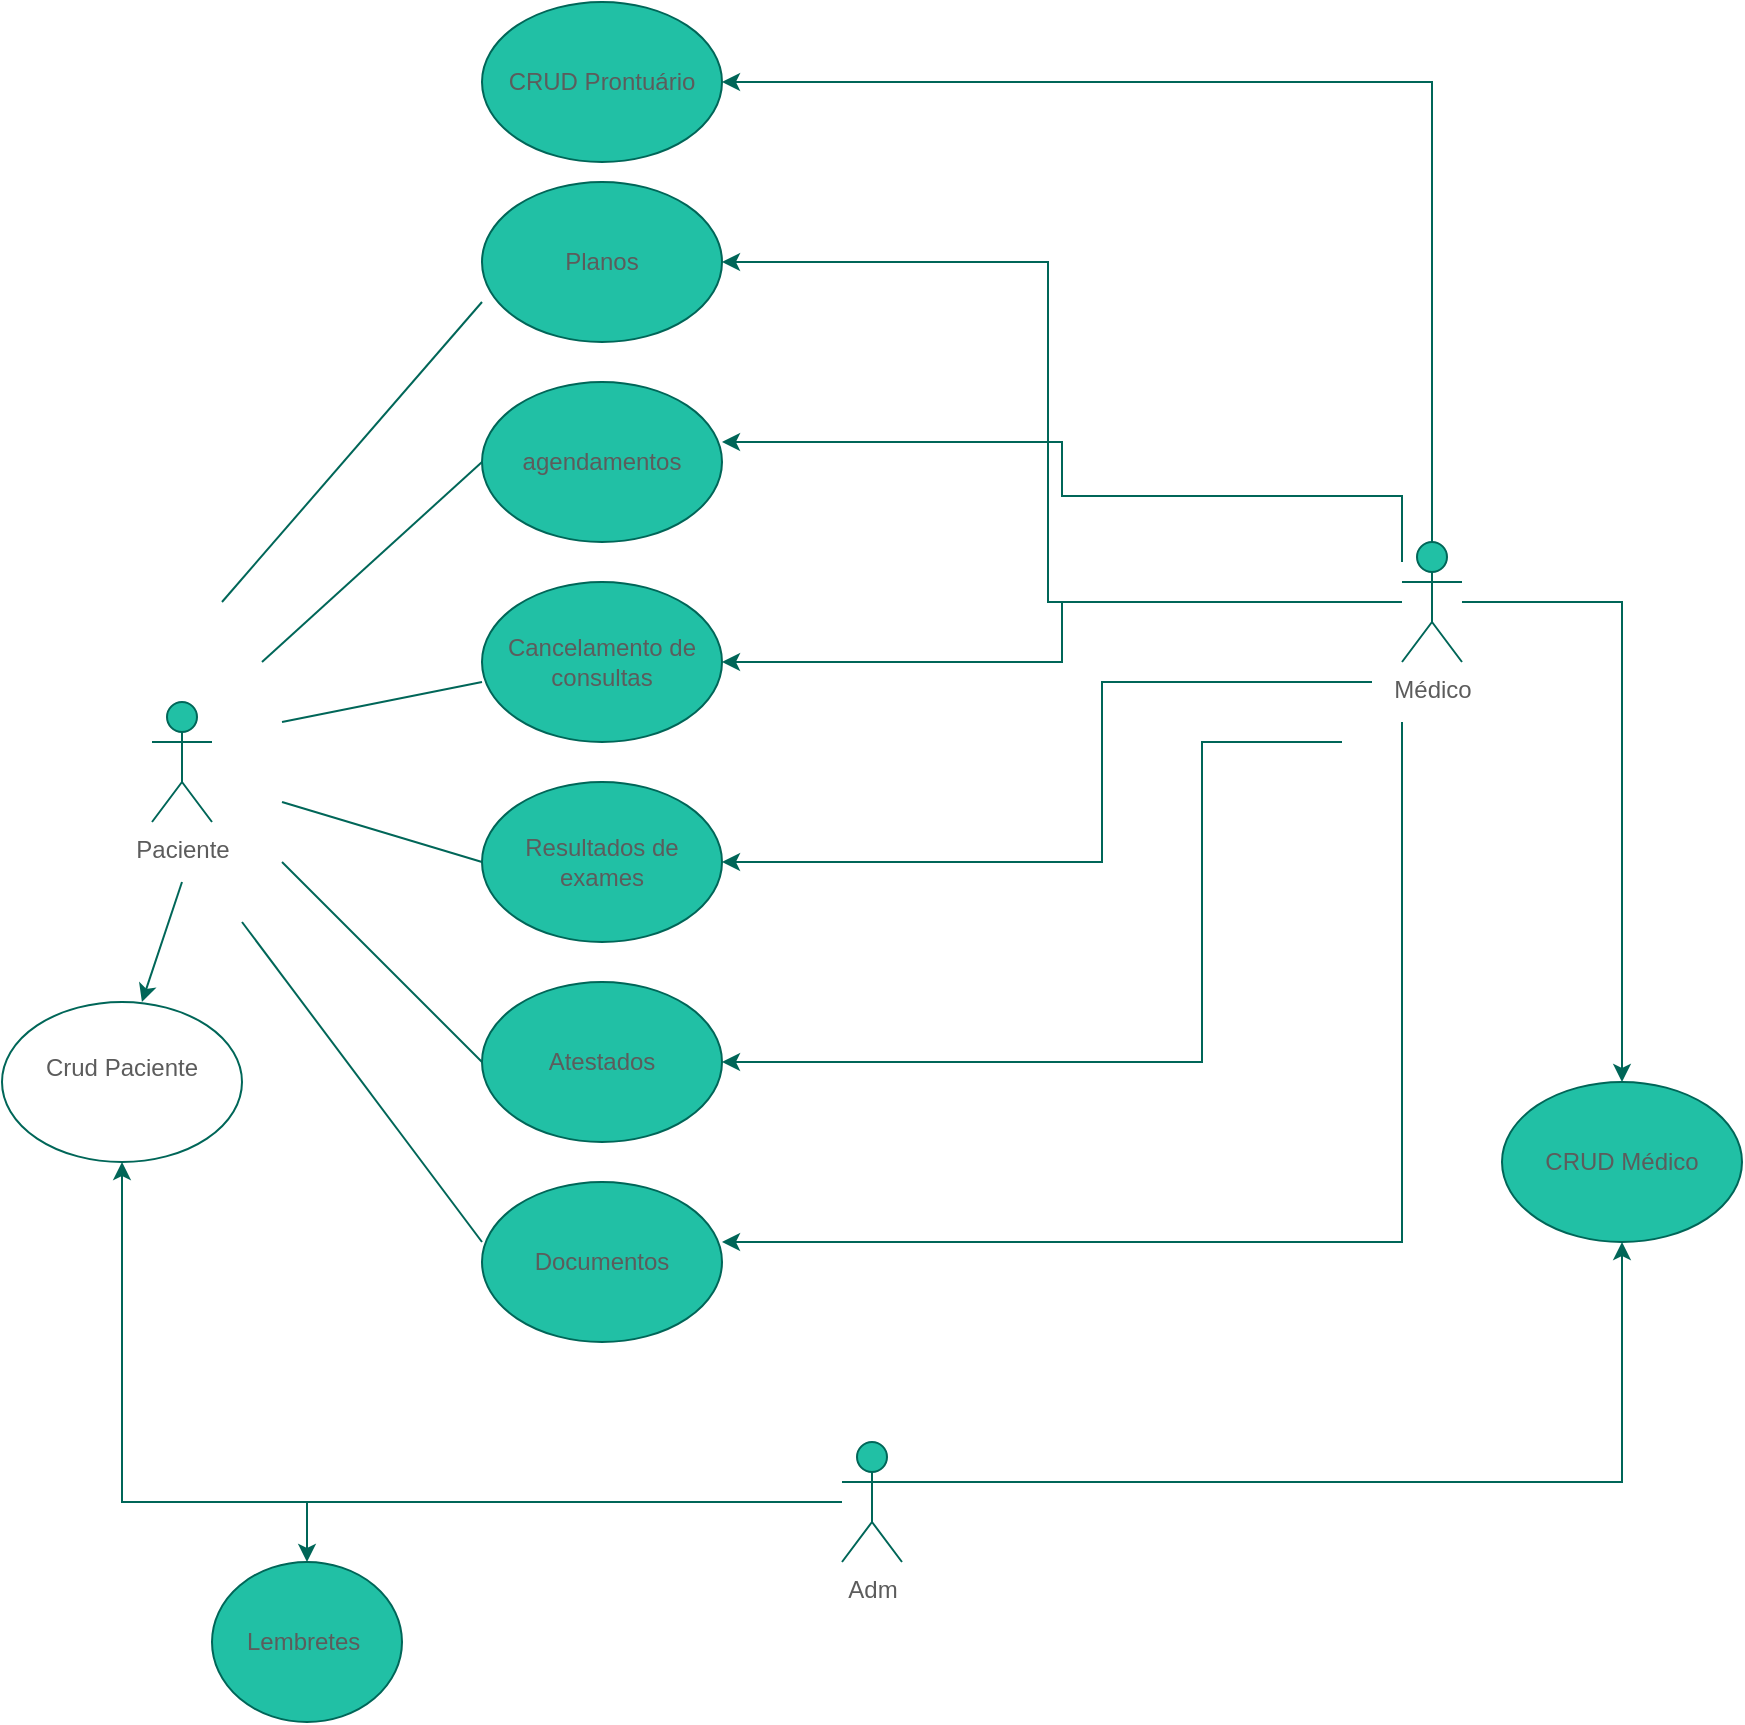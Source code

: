 <mxfile version="26.2.10" pages="2">
  <diagram name="Clinica - Caso de uso" id="nZOlT6ajh2FiyPxb7uBe">
    <mxGraphModel dx="2040" dy="1513" grid="1" gridSize="10" guides="1" tooltips="1" connect="1" arrows="1" fold="1" page="0" pageScale="1" pageWidth="1169" pageHeight="827" math="0" shadow="0">
      <root>
        <mxCell id="0" />
        <mxCell id="1" parent="0" />
        <mxCell id="C8K-NUkwPuK65F14ZeRt-1" value="Crud Paciente&lt;div&gt;&lt;br&gt;&lt;/div&gt;" style="ellipse;whiteSpace=wrap;html=1;fillColor=none;labelBackgroundColor=none;strokeColor=#006658;fontColor=#5C5C5C;" vertex="1" parent="1">
          <mxGeometry x="40" y="330" width="120" height="80" as="geometry" />
        </mxCell>
        <mxCell id="C8K-NUkwPuK65F14ZeRt-2" value="" style="endArrow=classic;html=1;rounded=0;entryX=0.583;entryY=0;entryDx=0;entryDy=0;entryPerimeter=0;labelBackgroundColor=none;fontColor=default;strokeColor=#006658;" edge="1" parent="1" target="C8K-NUkwPuK65F14ZeRt-1">
          <mxGeometry width="50" height="50" relative="1" as="geometry">
            <mxPoint x="130" y="270" as="sourcePoint" />
            <mxPoint x="60" y="199.5" as="targetPoint" />
          </mxGeometry>
        </mxCell>
        <mxCell id="C8K-NUkwPuK65F14ZeRt-3" value="Planos" style="ellipse;whiteSpace=wrap;html=1;labelBackgroundColor=none;fillColor=#21C0A5;strokeColor=#006658;fontColor=#5C5C5C;" vertex="1" parent="1">
          <mxGeometry x="280" y="-80" width="120" height="80" as="geometry" />
        </mxCell>
        <mxCell id="C8K-NUkwPuK65F14ZeRt-4" value="agendamentos" style="ellipse;whiteSpace=wrap;html=1;labelBackgroundColor=none;fillColor=#21C0A5;strokeColor=#006658;fontColor=#5C5C5C;" vertex="1" parent="1">
          <mxGeometry x="280" y="20" width="120" height="80" as="geometry" />
        </mxCell>
        <mxCell id="C8K-NUkwPuK65F14ZeRt-5" value="Cancelamento de consultas" style="ellipse;whiteSpace=wrap;html=1;labelBackgroundColor=none;fillColor=#21C0A5;strokeColor=#006658;fontColor=#5C5C5C;" vertex="1" parent="1">
          <mxGeometry x="280" y="120" width="120" height="80" as="geometry" />
        </mxCell>
        <mxCell id="C8K-NUkwPuK65F14ZeRt-6" value="Resultados de exames" style="ellipse;whiteSpace=wrap;html=1;labelBackgroundColor=none;fillColor=#21C0A5;strokeColor=#006658;fontColor=#5C5C5C;" vertex="1" parent="1">
          <mxGeometry x="280" y="220" width="120" height="80" as="geometry" />
        </mxCell>
        <mxCell id="C8K-NUkwPuK65F14ZeRt-7" value="Atestados" style="ellipse;whiteSpace=wrap;html=1;labelBackgroundColor=none;fillColor=#21C0A5;strokeColor=#006658;fontColor=#5C5C5C;" vertex="1" parent="1">
          <mxGeometry x="280" y="320" width="120" height="80" as="geometry" />
        </mxCell>
        <mxCell id="C8K-NUkwPuK65F14ZeRt-8" value="Documentos" style="ellipse;whiteSpace=wrap;html=1;labelBackgroundColor=none;fillColor=#21C0A5;strokeColor=#006658;fontColor=#5C5C5C;" vertex="1" parent="1">
          <mxGeometry x="280" y="420" width="120" height="80" as="geometry" />
        </mxCell>
        <mxCell id="C8K-NUkwPuK65F14ZeRt-9" value="" style="endArrow=none;html=1;rounded=0;labelBackgroundColor=none;fontColor=default;strokeColor=#006658;" edge="1" parent="1">
          <mxGeometry width="50" height="50" relative="1" as="geometry">
            <mxPoint x="150" y="130" as="sourcePoint" />
            <mxPoint x="280" y="-20" as="targetPoint" />
          </mxGeometry>
        </mxCell>
        <mxCell id="C8K-NUkwPuK65F14ZeRt-10" value="" style="endArrow=none;html=1;rounded=0;exitX=0;exitY=0.5;exitDx=0;exitDy=0;labelBackgroundColor=none;fontColor=default;strokeColor=#006658;" edge="1" parent="1" source="C8K-NUkwPuK65F14ZeRt-4">
          <mxGeometry width="50" height="50" relative="1" as="geometry">
            <mxPoint x="380" y="200" as="sourcePoint" />
            <mxPoint x="170" y="160" as="targetPoint" />
          </mxGeometry>
        </mxCell>
        <mxCell id="C8K-NUkwPuK65F14ZeRt-11" value="" style="endArrow=none;html=1;rounded=0;entryX=0;entryY=0.625;entryDx=0;entryDy=0;entryPerimeter=0;labelBackgroundColor=none;fontColor=default;strokeColor=#006658;" edge="1" parent="1" target="C8K-NUkwPuK65F14ZeRt-5">
          <mxGeometry width="50" height="50" relative="1" as="geometry">
            <mxPoint x="180" y="190" as="sourcePoint" />
            <mxPoint x="450" y="260" as="targetPoint" />
          </mxGeometry>
        </mxCell>
        <mxCell id="C8K-NUkwPuK65F14ZeRt-12" value="" style="endArrow=none;html=1;rounded=0;entryX=0;entryY=0.5;entryDx=0;entryDy=0;labelBackgroundColor=none;fontColor=default;strokeColor=#006658;" edge="1" parent="1" target="C8K-NUkwPuK65F14ZeRt-6">
          <mxGeometry width="50" height="50" relative="1" as="geometry">
            <mxPoint x="180" y="230" as="sourcePoint" />
            <mxPoint x="450" y="260" as="targetPoint" />
          </mxGeometry>
        </mxCell>
        <mxCell id="C8K-NUkwPuK65F14ZeRt-13" value="Paciente" style="shape=umlActor;verticalLabelPosition=bottom;verticalAlign=top;html=1;outlineConnect=0;labelBackgroundColor=none;fillColor=#21C0A5;strokeColor=#006658;fontColor=#5C5C5C;" vertex="1" parent="1">
          <mxGeometry x="115" y="180" width="30" height="60" as="geometry" />
        </mxCell>
        <mxCell id="C8K-NUkwPuK65F14ZeRt-14" value="" style="endArrow=none;html=1;rounded=0;entryX=0;entryY=0.5;entryDx=0;entryDy=0;labelBackgroundColor=none;fontColor=default;strokeColor=#006658;" edge="1" parent="1" target="C8K-NUkwPuK65F14ZeRt-7">
          <mxGeometry width="50" height="50" relative="1" as="geometry">
            <mxPoint x="180" y="260" as="sourcePoint" />
            <mxPoint x="450" y="260" as="targetPoint" />
          </mxGeometry>
        </mxCell>
        <mxCell id="C8K-NUkwPuK65F14ZeRt-15" value="" style="endArrow=none;html=1;rounded=0;entryX=0;entryY=0.375;entryDx=0;entryDy=0;entryPerimeter=0;labelBackgroundColor=none;fontColor=default;strokeColor=#006658;" edge="1" parent="1" target="C8K-NUkwPuK65F14ZeRt-8">
          <mxGeometry width="50" height="50" relative="1" as="geometry">
            <mxPoint x="160" y="290" as="sourcePoint" />
            <mxPoint x="450" y="260" as="targetPoint" />
          </mxGeometry>
        </mxCell>
        <mxCell id="C8K-NUkwPuK65F14ZeRt-16" style="edgeStyle=orthogonalEdgeStyle;rounded=0;orthogonalLoop=1;jettySize=auto;html=1;entryX=1;entryY=0.5;entryDx=0;entryDy=0;labelBackgroundColor=none;fontColor=default;strokeColor=#006658;" edge="1" parent="1" target="C8K-NUkwPuK65F14ZeRt-3">
          <mxGeometry relative="1" as="geometry">
            <mxPoint x="740" y="130" as="sourcePoint" />
            <Array as="points">
              <mxPoint x="725" y="130" />
              <mxPoint x="563" y="130" />
              <mxPoint x="563" y="-40" />
            </Array>
          </mxGeometry>
        </mxCell>
        <mxCell id="C8K-NUkwPuK65F14ZeRt-17" style="edgeStyle=orthogonalEdgeStyle;rounded=0;orthogonalLoop=1;jettySize=auto;html=1;entryX=1;entryY=0.375;entryDx=0;entryDy=0;entryPerimeter=0;labelBackgroundColor=none;fontColor=default;strokeColor=#006658;" edge="1" parent="1" target="C8K-NUkwPuK65F14ZeRt-4">
          <mxGeometry relative="1" as="geometry">
            <mxPoint x="740" y="110" as="sourcePoint" />
            <mxPoint x="380" y="50" as="targetPoint" />
            <Array as="points">
              <mxPoint x="570" y="77" />
              <mxPoint x="570" y="50" />
            </Array>
          </mxGeometry>
        </mxCell>
        <mxCell id="C8K-NUkwPuK65F14ZeRt-18" style="edgeStyle=orthogonalEdgeStyle;rounded=0;orthogonalLoop=1;jettySize=auto;html=1;exitX=0.5;exitY=0.5;exitDx=0;exitDy=0;exitPerimeter=0;entryX=1;entryY=0.5;entryDx=0;entryDy=0;labelBackgroundColor=none;fontColor=default;strokeColor=#006658;" edge="1" parent="1" target="C8K-NUkwPuK65F14ZeRt-6">
          <mxGeometry relative="1" as="geometry">
            <mxPoint x="725" y="170" as="sourcePoint" />
            <Array as="points">
              <mxPoint x="590" y="170" />
              <mxPoint x="590" y="260" />
            </Array>
          </mxGeometry>
        </mxCell>
        <mxCell id="C8K-NUkwPuK65F14ZeRt-19" style="edgeStyle=orthogonalEdgeStyle;rounded=0;orthogonalLoop=1;jettySize=auto;html=1;exitX=0;exitY=1;exitDx=0;exitDy=0;exitPerimeter=0;entryX=1;entryY=0.5;entryDx=0;entryDy=0;labelBackgroundColor=none;fontColor=default;strokeColor=#006658;" edge="1" parent="1" target="C8K-NUkwPuK65F14ZeRt-7">
          <mxGeometry relative="1" as="geometry">
            <mxPoint x="710" y="200" as="sourcePoint" />
            <Array as="points">
              <mxPoint x="640" y="200" />
              <mxPoint x="640" y="360" />
            </Array>
          </mxGeometry>
        </mxCell>
        <mxCell id="C8K-NUkwPuK65F14ZeRt-20" style="edgeStyle=orthogonalEdgeStyle;rounded=0;orthogonalLoop=1;jettySize=auto;html=1;exitX=1;exitY=1;exitDx=0;exitDy=0;exitPerimeter=0;entryX=1;entryY=0.5;entryDx=0;entryDy=0;labelBackgroundColor=none;fontColor=default;strokeColor=#006658;" edge="1" parent="1">
          <mxGeometry relative="1" as="geometry">
            <mxPoint x="740" y="190" as="sourcePoint" />
            <mxPoint x="400" y="450" as="targetPoint" />
            <Array as="points">
              <mxPoint x="740" y="450" />
            </Array>
          </mxGeometry>
        </mxCell>
        <mxCell id="C8K-NUkwPuK65F14ZeRt-21" style="edgeStyle=orthogonalEdgeStyle;rounded=0;orthogonalLoop=1;jettySize=auto;html=1;entryX=0.5;entryY=0;entryDx=0;entryDy=0;labelBackgroundColor=none;fontColor=default;strokeColor=#006658;" edge="1" parent="1" source="C8K-NUkwPuK65F14ZeRt-24" target="C8K-NUkwPuK65F14ZeRt-26">
          <mxGeometry relative="1" as="geometry" />
        </mxCell>
        <mxCell id="C8K-NUkwPuK65F14ZeRt-22" style="edgeStyle=orthogonalEdgeStyle;rounded=0;orthogonalLoop=1;jettySize=auto;html=1;entryX=1;entryY=0.5;entryDx=0;entryDy=0;labelBackgroundColor=none;fontColor=default;strokeColor=#006658;" edge="1" parent="1" source="C8K-NUkwPuK65F14ZeRt-24" target="C8K-NUkwPuK65F14ZeRt-5">
          <mxGeometry relative="1" as="geometry" />
        </mxCell>
        <mxCell id="C8K-NUkwPuK65F14ZeRt-23" style="edgeStyle=orthogonalEdgeStyle;rounded=0;orthogonalLoop=1;jettySize=auto;html=1;entryX=1;entryY=0.5;entryDx=0;entryDy=0;labelBackgroundColor=none;fontColor=default;strokeColor=#006658;" edge="1" parent="1" source="C8K-NUkwPuK65F14ZeRt-24" target="C8K-NUkwPuK65F14ZeRt-25">
          <mxGeometry relative="1" as="geometry">
            <Array as="points">
              <mxPoint x="755" y="-130" />
            </Array>
          </mxGeometry>
        </mxCell>
        <mxCell id="C8K-NUkwPuK65F14ZeRt-24" value="Médico" style="shape=umlActor;verticalLabelPosition=bottom;verticalAlign=top;html=1;outlineConnect=0;labelBackgroundColor=none;fillColor=#21C0A5;strokeColor=#006658;fontColor=#5C5C5C;" vertex="1" parent="1">
          <mxGeometry x="740" y="100" width="30" height="60" as="geometry" />
        </mxCell>
        <mxCell id="C8K-NUkwPuK65F14ZeRt-25" value="CRUD Prontuário" style="ellipse;whiteSpace=wrap;html=1;labelBackgroundColor=none;fillColor=#21C0A5;strokeColor=#006658;fontColor=#5C5C5C;" vertex="1" parent="1">
          <mxGeometry x="280" y="-170" width="120" height="80" as="geometry" />
        </mxCell>
        <mxCell id="C8K-NUkwPuK65F14ZeRt-26" value="CRUD Médico" style="ellipse;whiteSpace=wrap;html=1;labelBackgroundColor=none;fillColor=#21C0A5;strokeColor=#006658;fontColor=#5C5C5C;" vertex="1" parent="1">
          <mxGeometry x="790" y="370" width="120" height="80" as="geometry" />
        </mxCell>
        <mxCell id="C8K-NUkwPuK65F14ZeRt-27" style="edgeStyle=orthogonalEdgeStyle;rounded=0;orthogonalLoop=1;jettySize=auto;html=1;exitX=1;exitY=0.333;exitDx=0;exitDy=0;exitPerimeter=0;entryX=0.5;entryY=1;entryDx=0;entryDy=0;labelBackgroundColor=none;fontColor=default;strokeColor=#006658;" edge="1" parent="1" source="C8K-NUkwPuK65F14ZeRt-30" target="C8K-NUkwPuK65F14ZeRt-26">
          <mxGeometry relative="1" as="geometry" />
        </mxCell>
        <mxCell id="C8K-NUkwPuK65F14ZeRt-28" style="edgeStyle=orthogonalEdgeStyle;rounded=0;orthogonalLoop=1;jettySize=auto;html=1;entryX=0.5;entryY=0;entryDx=0;entryDy=0;labelBackgroundColor=none;fontColor=default;strokeColor=#006658;" edge="1" parent="1" source="C8K-NUkwPuK65F14ZeRt-30" target="C8K-NUkwPuK65F14ZeRt-31">
          <mxGeometry relative="1" as="geometry" />
        </mxCell>
        <mxCell id="C8K-NUkwPuK65F14ZeRt-29" style="edgeStyle=orthogonalEdgeStyle;rounded=0;orthogonalLoop=1;jettySize=auto;html=1;entryX=0.5;entryY=1;entryDx=0;entryDy=0;labelBackgroundColor=none;fontColor=default;strokeColor=#006658;" edge="1" parent="1" source="C8K-NUkwPuK65F14ZeRt-30" target="C8K-NUkwPuK65F14ZeRt-1">
          <mxGeometry relative="1" as="geometry" />
        </mxCell>
        <mxCell id="C8K-NUkwPuK65F14ZeRt-30" value="Adm" style="shape=umlActor;verticalLabelPosition=bottom;verticalAlign=top;html=1;outlineConnect=0;labelBackgroundColor=none;fillColor=#21C0A5;strokeColor=#006658;fontColor=#5C5C5C;" vertex="1" parent="1">
          <mxGeometry x="460" y="550" width="30" height="60" as="geometry" />
        </mxCell>
        <mxCell id="C8K-NUkwPuK65F14ZeRt-31" value="Lembretes&amp;nbsp;" style="ellipse;whiteSpace=wrap;html=1;labelBackgroundColor=none;fillColor=#21C0A5;strokeColor=#006658;fontColor=#5C5C5C;" vertex="1" parent="1">
          <mxGeometry x="145" y="610" width="95" height="80" as="geometry" />
        </mxCell>
      </root>
    </mxGraphModel>
  </diagram>
  <diagram id="RjOPBs9P-gNQZsEaNkNJ" name="Clinica - Classes">
    <mxGraphModel dx="1828" dy="779" grid="1" gridSize="10" guides="1" tooltips="1" connect="1" arrows="1" fold="1" page="0" pageScale="1" pageWidth="1169" pageHeight="827" math="0" shadow="0">
      <root>
        <mxCell id="0" />
        <mxCell id="1" parent="0" />
        <mxCell id="efbYcodHVDoOVdiS6UdK-1" value="" style="edgeStyle=orthogonalEdgeStyle;rounded=0;orthogonalLoop=1;jettySize=auto;html=1;" edge="1" parent="1" source="efbYcodHVDoOVdiS6UdK-2">
          <mxGeometry relative="1" as="geometry">
            <mxPoint x="460" y="140" as="targetPoint" />
            <Array as="points">
              <mxPoint x="930" y="140" />
            </Array>
          </mxGeometry>
        </mxCell>
        <mxCell id="efbYcodHVDoOVdiS6UdK-2" value="CRUD Paciente" style="swimlane;fontStyle=0;childLayout=stackLayout;horizontal=1;startSize=26;horizontalStack=0;resizeParent=1;resizeParentMax=0;resizeLast=0;collapsible=1;marginBottom=0;align=center;fontSize=14;labelBackgroundColor=none;fillColor=#21C0A5;strokeColor=#006658;fontColor=#5C5C5C;" vertex="1" parent="1">
          <mxGeometry x="850" y="430" width="160" height="146" as="geometry" />
        </mxCell>
        <mxCell id="efbYcodHVDoOVdiS6UdK-3" value="CPF" style="text;strokeColor=none;fillColor=none;spacingLeft=4;spacingRight=4;overflow=hidden;rotatable=0;points=[[0,0.5],[1,0.5]];portConstraint=eastwest;fontSize=12;whiteSpace=wrap;html=1;labelBackgroundColor=none;fontColor=#5C5C5C;" vertex="1" parent="efbYcodHVDoOVdiS6UdK-2">
          <mxGeometry y="26" width="160" height="30" as="geometry" />
        </mxCell>
        <mxCell id="efbYcodHVDoOVdiS6UdK-4" value="Email" style="text;strokeColor=none;fillColor=none;spacingLeft=4;spacingRight=4;overflow=hidden;rotatable=0;points=[[0,0.5],[1,0.5]];portConstraint=eastwest;fontSize=12;whiteSpace=wrap;html=1;labelBackgroundColor=none;fontColor=#5C5C5C;" vertex="1" parent="efbYcodHVDoOVdiS6UdK-2">
          <mxGeometry y="56" width="160" height="30" as="geometry" />
        </mxCell>
        <mxCell id="efbYcodHVDoOVdiS6UdK-5" value="Telefone" style="text;strokeColor=none;fillColor=none;spacingLeft=4;spacingRight=4;overflow=hidden;rotatable=0;points=[[0,0.5],[1,0.5]];portConstraint=eastwest;fontSize=12;whiteSpace=wrap;html=1;labelBackgroundColor=none;fontColor=#5C5C5C;" vertex="1" parent="efbYcodHVDoOVdiS6UdK-2">
          <mxGeometry y="86" width="160" height="30" as="geometry" />
        </mxCell>
        <mxCell id="efbYcodHVDoOVdiS6UdK-6" value="Senha" style="text;strokeColor=none;fillColor=none;spacingLeft=4;spacingRight=4;overflow=hidden;rotatable=0;points=[[0,0.5],[1,0.5]];portConstraint=eastwest;fontSize=12;whiteSpace=wrap;html=1;labelBackgroundColor=none;fontColor=#5C5C5C;" vertex="1" parent="efbYcodHVDoOVdiS6UdK-2">
          <mxGeometry y="116" width="160" height="30" as="geometry" />
        </mxCell>
        <mxCell id="efbYcodHVDoOVdiS6UdK-7" value="CRUD Prontuário " style="swimlane;fontStyle=0;childLayout=stackLayout;horizontal=1;startSize=26;horizontalStack=0;resizeParent=1;resizeParentMax=0;resizeLast=0;collapsible=1;marginBottom=0;align=center;fontSize=14;labelBackgroundColor=none;fillColor=#21C0A5;strokeColor=#006658;fontColor=#5C5C5C;" vertex="1" parent="1">
          <mxGeometry x="110" y="20" width="160" height="116" as="geometry" />
        </mxCell>
        <mxCell id="efbYcodHVDoOVdiS6UdK-8" value="Nome Paciente" style="text;strokeColor=none;fillColor=none;spacingLeft=4;spacingRight=4;overflow=hidden;rotatable=0;points=[[0,0.5],[1,0.5]];portConstraint=eastwest;fontSize=12;whiteSpace=wrap;html=1;labelBackgroundColor=none;fontColor=#5C5C5C;" vertex="1" parent="efbYcodHVDoOVdiS6UdK-7">
          <mxGeometry y="26" width="160" height="30" as="geometry" />
        </mxCell>
        <mxCell id="efbYcodHVDoOVdiS6UdK-9" value="Condição" style="text;strokeColor=none;fillColor=none;spacingLeft=4;spacingRight=4;overflow=hidden;rotatable=0;points=[[0,0.5],[1,0.5]];portConstraint=eastwest;fontSize=12;whiteSpace=wrap;html=1;labelBackgroundColor=none;fontColor=#5C5C5C;" vertex="1" parent="efbYcodHVDoOVdiS6UdK-7">
          <mxGeometry y="56" width="160" height="30" as="geometry" />
        </mxCell>
        <mxCell id="efbYcodHVDoOVdiS6UdK-10" value="Idade/ Tipo Sanguíneo&amp;nbsp;" style="text;strokeColor=none;fillColor=none;spacingLeft=4;spacingRight=4;overflow=hidden;rotatable=0;points=[[0,0.5],[1,0.5]];portConstraint=eastwest;fontSize=12;whiteSpace=wrap;html=1;labelBackgroundColor=none;fontColor=#5C5C5C;" vertex="1" parent="efbYcodHVDoOVdiS6UdK-7">
          <mxGeometry y="86" width="160" height="30" as="geometry" />
        </mxCell>
        <mxCell id="efbYcodHVDoOVdiS6UdK-11" value="CRUD Médico" style="swimlane;fontStyle=0;childLayout=stackLayout;horizontal=1;startSize=26;horizontalStack=0;resizeParent=1;resizeParentMax=0;resizeLast=0;collapsible=1;marginBottom=0;align=center;fontSize=14;labelBackgroundColor=none;fillColor=#21C0A5;strokeColor=#006658;fontColor=#5C5C5C;" vertex="1" parent="1">
          <mxGeometry x="-350" y="170" width="160" height="138" as="geometry" />
        </mxCell>
        <mxCell id="efbYcodHVDoOVdiS6UdK-12" value="Nome/ Credencial" style="text;strokeColor=none;fillColor=none;spacingLeft=4;spacingRight=4;overflow=hidden;rotatable=0;points=[[0,0.5],[1,0.5]];portConstraint=eastwest;fontSize=12;whiteSpace=wrap;html=1;labelBackgroundColor=none;fontColor=#5C5C5C;" vertex="1" parent="efbYcodHVDoOVdiS6UdK-11">
          <mxGeometry y="26" width="160" height="30" as="geometry" />
        </mxCell>
        <mxCell id="efbYcodHVDoOVdiS6UdK-13" value="Email/ Telefone" style="text;strokeColor=none;fillColor=none;spacingLeft=4;spacingRight=4;overflow=hidden;rotatable=0;points=[[0,0.5],[1,0.5]];portConstraint=eastwest;fontSize=12;whiteSpace=wrap;html=1;labelBackgroundColor=none;fontColor=#5C5C5C;" vertex="1" parent="efbYcodHVDoOVdiS6UdK-11">
          <mxGeometry y="56" width="160" height="30" as="geometry" />
        </mxCell>
        <mxCell id="efbYcodHVDoOVdiS6UdK-14" value="Atuação/ Horários&amp;nbsp;" style="text;strokeColor=none;fillColor=none;spacingLeft=4;spacingRight=4;overflow=hidden;rotatable=0;points=[[0,0.5],[1,0.5]];portConstraint=eastwest;fontSize=12;whiteSpace=wrap;html=1;labelBackgroundColor=none;fontColor=#5C5C5C;" vertex="1" parent="efbYcodHVDoOVdiS6UdK-11">
          <mxGeometry y="86" width="160" height="26" as="geometry" />
        </mxCell>
        <mxCell id="efbYcodHVDoOVdiS6UdK-15" value="Senha" style="text;strokeColor=none;fillColor=none;spacingLeft=4;spacingRight=4;overflow=hidden;rotatable=0;points=[[0,0.5],[1,0.5]];portConstraint=eastwest;fontSize=12;whiteSpace=wrap;html=1;labelBackgroundColor=none;fontColor=#5C5C5C;" vertex="1" parent="efbYcodHVDoOVdiS6UdK-11">
          <mxGeometry y="112" width="160" height="26" as="geometry" />
        </mxCell>
        <mxCell id="efbYcodHVDoOVdiS6UdK-16" value="Planos" style="swimlane;fontStyle=0;childLayout=stackLayout;horizontal=1;startSize=26;horizontalStack=0;resizeParent=1;resizeParentMax=0;resizeLast=0;collapsible=1;marginBottom=0;align=center;fontSize=14;labelBackgroundColor=none;fillColor=#21C0A5;strokeColor=#006658;fontColor=#5C5C5C;" vertex="1" parent="1">
          <mxGeometry x="290" y="960" width="160" height="126" as="geometry" />
        </mxCell>
        <mxCell id="efbYcodHVDoOVdiS6UdK-17" value="Nome e descrição&amp;nbsp;" style="text;strokeColor=none;fillColor=none;spacingLeft=4;spacingRight=4;overflow=hidden;rotatable=0;points=[[0,0.5],[1,0.5]];portConstraint=eastwest;fontSize=12;whiteSpace=wrap;html=1;labelBackgroundColor=none;fontColor=#5C5C5C;" vertex="1" parent="efbYcodHVDoOVdiS6UdK-16">
          <mxGeometry y="26" width="160" height="30" as="geometry" />
        </mxCell>
        <mxCell id="efbYcodHVDoOVdiS6UdK-18" value="Preço e formas de pagamento" style="text;strokeColor=none;fillColor=none;spacingLeft=4;spacingRight=4;overflow=hidden;rotatable=0;points=[[0,0.5],[1,0.5]];portConstraint=eastwest;fontSize=12;whiteSpace=wrap;labelBackgroundColor=none;fontColor=#5C5C5C;" vertex="1" parent="efbYcodHVDoOVdiS6UdK-16">
          <mxGeometry y="56" width="160" height="44" as="geometry" />
        </mxCell>
        <mxCell id="efbYcodHVDoOVdiS6UdK-19" value="Suporte para Duvidas" style="text;strokeColor=none;fillColor=none;spacingLeft=4;spacingRight=4;overflow=hidden;rotatable=0;points=[[0,0.5],[1,0.5]];portConstraint=eastwest;fontSize=12;whiteSpace=wrap;html=1;labelBackgroundColor=none;fontColor=#5C5C5C;" vertex="1" parent="efbYcodHVDoOVdiS6UdK-16">
          <mxGeometry y="100" width="160" height="26" as="geometry" />
        </mxCell>
        <mxCell id="efbYcodHVDoOVdiS6UdK-20" value="Agendamento" style="swimlane;fontStyle=0;childLayout=stackLayout;horizontal=1;startSize=26;horizontalStack=0;resizeParent=1;resizeParentMax=0;resizeLast=0;collapsible=1;marginBottom=0;align=center;fontSize=14;fontColor=#5C5C5C;textShadow=0;labelBackgroundColor=none;fillColor=#21C0A5;strokeColor=#006658;" vertex="1" parent="1">
          <mxGeometry x="290" y="20" width="160" height="190" as="geometry">
            <mxRectangle x="300" y="430" width="130" height="30" as="alternateBounds" />
          </mxGeometry>
        </mxCell>
        <mxCell id="efbYcodHVDoOVdiS6UdK-21" value="Nome/CPF" style="text;strokeColor=none;fillColor=none;spacingLeft=4;spacingRight=4;overflow=hidden;rotatable=0;points=[[0,0.5],[1,0.5]];portConstraint=eastwest;fontSize=12;whiteSpace=wrap;html=1;labelBackgroundColor=none;fontColor=#5C5C5C;" vertex="1" parent="efbYcodHVDoOVdiS6UdK-20">
          <mxGeometry y="26" width="160" height="30" as="geometry" />
        </mxCell>
        <mxCell id="efbYcodHVDoOVdiS6UdK-22" value="Email/ Telefone" style="text;strokeColor=none;fillColor=none;spacingLeft=4;spacingRight=4;overflow=hidden;rotatable=0;points=[[0,0.5],[1,0.5]];portConstraint=eastwest;fontSize=12;whiteSpace=wrap;html=1;labelBackgroundColor=none;fontColor=#5C5C5C;" vertex="1" parent="efbYcodHVDoOVdiS6UdK-20">
          <mxGeometry y="56" width="160" height="30" as="geometry" />
        </mxCell>
        <mxCell id="efbYcodHVDoOVdiS6UdK-23" value="Senha" style="text;strokeColor=none;fillColor=none;spacingLeft=4;spacingRight=4;overflow=hidden;rotatable=0;points=[[0,0.5],[1,0.5]];portConstraint=eastwest;fontSize=12;whiteSpace=wrap;html=1;labelBackgroundColor=none;fontColor=#5C5C5C;" vertex="1" parent="efbYcodHVDoOVdiS6UdK-20">
          <mxGeometry y="86" width="160" height="26" as="geometry" />
        </mxCell>
        <mxCell id="efbYcodHVDoOVdiS6UdK-24" value="Qual área&amp;nbsp;" style="text;strokeColor=none;fillColor=none;spacingLeft=4;spacingRight=4;overflow=hidden;rotatable=0;points=[[0,0.5],[1,0.5]];portConstraint=eastwest;fontSize=12;whiteSpace=wrap;html=1;labelBackgroundColor=none;fontColor=#5C5C5C;" vertex="1" parent="efbYcodHVDoOVdiS6UdK-20">
          <mxGeometry y="112" width="160" height="26" as="geometry" />
        </mxCell>
        <mxCell id="efbYcodHVDoOVdiS6UdK-25" value="disponibilidade de horários&amp;nbsp;" style="text;strokeColor=none;fillColor=none;spacingLeft=4;spacingRight=4;overflow=hidden;rotatable=0;points=[[0,0.5],[1,0.5]];portConstraint=eastwest;fontSize=12;whiteSpace=wrap;html=1;labelBackgroundColor=none;fontColor=#5C5C5C;" vertex="1" parent="efbYcodHVDoOVdiS6UdK-20">
          <mxGeometry y="138" width="160" height="26" as="geometry" />
        </mxCell>
        <mxCell id="efbYcodHVDoOVdiS6UdK-26" value="Preço por consulta" style="text;strokeColor=none;fillColor=none;spacingLeft=4;spacingRight=4;overflow=hidden;rotatable=0;points=[[0,0.5],[1,0.5]];portConstraint=eastwest;fontSize=12;whiteSpace=wrap;html=1;labelBackgroundColor=none;fontColor=#5C5C5C;" vertex="1" parent="efbYcodHVDoOVdiS6UdK-20">
          <mxGeometry y="164" width="160" height="26" as="geometry" />
        </mxCell>
        <mxCell id="efbYcodHVDoOVdiS6UdK-27" value="Cancelamento de consulta" style="swimlane;fontStyle=0;childLayout=stackLayout;horizontal=1;startSize=26;horizontalStack=0;resizeParent=1;resizeParentMax=0;resizeLast=0;collapsible=1;marginBottom=0;align=center;fontSize=13;labelBackgroundColor=none;fillColor=#21C0A5;strokeColor=#006658;fontColor=#5C5C5C;" vertex="1" parent="1">
          <mxGeometry x="290" y="230" width="160" height="142" as="geometry" />
        </mxCell>
        <mxCell id="efbYcodHVDoOVdiS6UdK-28" value="Nome/CPF" style="text;strokeColor=none;fillColor=none;spacingLeft=4;spacingRight=4;overflow=hidden;rotatable=0;points=[[0,0.5],[1,0.5]];portConstraint=eastwest;fontSize=12;whiteSpace=wrap;html=1;labelBackgroundColor=none;fontColor=#5C5C5C;" vertex="1" parent="efbYcodHVDoOVdiS6UdK-27">
          <mxGeometry y="26" width="160" height="30" as="geometry" />
        </mxCell>
        <mxCell id="efbYcodHVDoOVdiS6UdK-29" value="Email" style="text;strokeColor=none;fillColor=none;spacingLeft=4;spacingRight=4;overflow=hidden;rotatable=0;points=[[0,0.5],[1,0.5]];portConstraint=eastwest;fontSize=12;whiteSpace=wrap;html=1;labelBackgroundColor=none;fontColor=#5C5C5C;" vertex="1" parent="efbYcodHVDoOVdiS6UdK-27">
          <mxGeometry y="56" width="160" height="30" as="geometry" />
        </mxCell>
        <mxCell id="efbYcodHVDoOVdiS6UdK-30" value="Senha" style="text;strokeColor=none;fillColor=none;spacingLeft=4;spacingRight=4;overflow=hidden;rotatable=0;points=[[0,0.5],[1,0.5]];portConstraint=eastwest;fontSize=12;whiteSpace=wrap;html=1;labelBackgroundColor=none;fontColor=#5C5C5C;" vertex="1" parent="efbYcodHVDoOVdiS6UdK-27">
          <mxGeometry y="86" width="160" height="30" as="geometry" />
        </mxCell>
        <mxCell id="efbYcodHVDoOVdiS6UdK-31" value="Falar com Recepcionista" style="text;strokeColor=none;fillColor=none;spacingLeft=4;spacingRight=4;overflow=hidden;rotatable=0;points=[[0,0.5],[1,0.5]];portConstraint=eastwest;fontSize=12;whiteSpace=wrap;html=1;labelBackgroundColor=none;fontColor=#5C5C5C;" vertex="1" parent="efbYcodHVDoOVdiS6UdK-27">
          <mxGeometry y="116" width="160" height="26" as="geometry" />
        </mxCell>
        <mxCell id="efbYcodHVDoOVdiS6UdK-32" value="Resultados" style="swimlane;fontStyle=0;childLayout=stackLayout;horizontal=1;startSize=26;horizontalStack=0;resizeParent=1;resizeParentMax=0;resizeLast=0;collapsible=1;marginBottom=0;align=center;fontSize=14;labelBackgroundColor=none;fillColor=#21C0A5;strokeColor=#006658;fontColor=#5C5C5C;" vertex="1" parent="1">
          <mxGeometry x="290" y="400" width="160" height="142" as="geometry" />
        </mxCell>
        <mxCell id="efbYcodHVDoOVdiS6UdK-33" value="CPF" style="text;strokeColor=none;fillColor=none;spacingLeft=4;spacingRight=4;overflow=hidden;rotatable=0;points=[[0,0.5],[1,0.5]];portConstraint=eastwest;fontSize=12;whiteSpace=wrap;html=1;labelBackgroundColor=none;fontColor=#5C5C5C;" vertex="1" parent="efbYcodHVDoOVdiS6UdK-32">
          <mxGeometry y="26" width="160" height="30" as="geometry" />
        </mxCell>
        <mxCell id="efbYcodHVDoOVdiS6UdK-34" value="Senha" style="text;strokeColor=none;fillColor=none;spacingLeft=4;spacingRight=4;overflow=hidden;rotatable=0;points=[[0,0.5],[1,0.5]];portConstraint=eastwest;fontSize=12;whiteSpace=wrap;html=1;labelBackgroundColor=none;fontColor=#5C5C5C;" vertex="1" parent="efbYcodHVDoOVdiS6UdK-32">
          <mxGeometry y="56" width="160" height="30" as="geometry" />
        </mxCell>
        <mxCell id="efbYcodHVDoOVdiS6UdK-35" value="Email/ Telefone" style="text;strokeColor=none;fillColor=none;spacingLeft=4;spacingRight=4;overflow=hidden;rotatable=0;points=[[0,0.5],[1,0.5]];portConstraint=eastwest;fontSize=12;whiteSpace=wrap;html=1;labelBackgroundColor=none;fontColor=#5C5C5C;" vertex="1" parent="efbYcodHVDoOVdiS6UdK-32">
          <mxGeometry y="86" width="160" height="30" as="geometry" />
        </mxCell>
        <mxCell id="efbYcodHVDoOVdiS6UdK-36" value="Atuação/ Horários&amp;nbsp;" style="text;strokeColor=none;fillColor=none;spacingLeft=4;spacingRight=4;overflow=hidden;rotatable=0;points=[[0,0.5],[1,0.5]];portConstraint=eastwest;fontSize=12;whiteSpace=wrap;html=1;labelBackgroundColor=none;fontColor=#5C5C5C;" vertex="1" parent="efbYcodHVDoOVdiS6UdK-32">
          <mxGeometry y="116" width="160" height="26" as="geometry" />
        </mxCell>
        <mxCell id="efbYcodHVDoOVdiS6UdK-37" value="Atestados" style="swimlane;fontStyle=0;childLayout=stackLayout;horizontal=1;startSize=26;horizontalStack=0;resizeParent=1;resizeParentMax=0;resizeLast=0;collapsible=1;marginBottom=0;align=center;fontSize=14;labelBackgroundColor=none;fillColor=#21C0A5;strokeColor=#006658;fontColor=#5C5C5C;" vertex="1" parent="1">
          <mxGeometry x="290" y="570" width="160" height="176" as="geometry" />
        </mxCell>
        <mxCell id="efbYcodHVDoOVdiS6UdK-38" value="Email" style="text;strokeColor=none;fillColor=none;spacingLeft=4;spacingRight=4;overflow=hidden;rotatable=0;points=[[0,0.5],[1,0.5]];portConstraint=eastwest;fontSize=12;whiteSpace=wrap;html=1;labelBackgroundColor=none;fontColor=#5C5C5C;" vertex="1" parent="efbYcodHVDoOVdiS6UdK-37">
          <mxGeometry y="26" width="160" height="30" as="geometry" />
        </mxCell>
        <mxCell id="efbYcodHVDoOVdiS6UdK-39" value="Senha" style="text;strokeColor=none;fillColor=none;spacingLeft=4;spacingRight=4;overflow=hidden;rotatable=0;points=[[0,0.5],[1,0.5]];portConstraint=eastwest;fontSize=12;whiteSpace=wrap;html=1;labelBackgroundColor=none;fontColor=#5C5C5C;" vertex="1" parent="efbYcodHVDoOVdiS6UdK-37">
          <mxGeometry y="56" width="160" height="30" as="geometry" />
        </mxCell>
        <mxCell id="efbYcodHVDoOVdiS6UdK-40" value="Resultados" style="text;strokeColor=none;fillColor=none;spacingLeft=4;spacingRight=4;overflow=hidden;rotatable=0;points=[[0,0.5],[1,0.5]];portConstraint=eastwest;fontSize=12;whiteSpace=wrap;html=1;labelBackgroundColor=none;fontColor=#5C5C5C;" vertex="1" parent="efbYcodHVDoOVdiS6UdK-37">
          <mxGeometry y="86" width="160" height="30" as="geometry" />
        </mxCell>
        <mxCell id="efbYcodHVDoOVdiS6UdK-41" value="Agendamento" style="text;strokeColor=none;fillColor=none;spacingLeft=4;spacingRight=4;overflow=hidden;rotatable=0;points=[[0,0.5],[1,0.5]];portConstraint=eastwest;fontSize=12;whiteSpace=wrap;html=1;labelBackgroundColor=none;fontColor=#5C5C5C;" vertex="1" parent="efbYcodHVDoOVdiS6UdK-37">
          <mxGeometry y="116" width="160" height="30" as="geometry" />
        </mxCell>
        <mxCell id="efbYcodHVDoOVdiS6UdK-42" value="Imprimir" style="text;strokeColor=none;fillColor=none;spacingLeft=4;spacingRight=4;overflow=hidden;rotatable=0;points=[[0,0.5],[1,0.5]];portConstraint=eastwest;fontSize=12;whiteSpace=wrap;html=1;labelBackgroundColor=none;fontColor=#5C5C5C;" vertex="1" parent="efbYcodHVDoOVdiS6UdK-37">
          <mxGeometry y="146" width="160" height="30" as="geometry" />
        </mxCell>
        <mxCell id="efbYcodHVDoOVdiS6UdK-43" value="Documentos" style="swimlane;fontStyle=0;childLayout=stackLayout;horizontal=1;startSize=26;horizontalStack=0;resizeParent=1;resizeParentMax=0;resizeLast=0;collapsible=1;marginBottom=0;align=center;fontSize=14;labelBackgroundColor=none;fillColor=#21C0A5;strokeColor=#006658;fontColor=#5C5C5C;" vertex="1" parent="1">
          <mxGeometry x="290" y="760" width="160" height="160" as="geometry" />
        </mxCell>
        <mxCell id="efbYcodHVDoOVdiS6UdK-44" value="CPF&lt;span style=&quot;white-space: pre;&quot;&gt;&#x9;&lt;/span&gt;" style="text;strokeColor=none;fillColor=none;spacingLeft=4;spacingRight=4;overflow=hidden;rotatable=0;points=[[0,0.5],[1,0.5]];portConstraint=eastwest;fontSize=12;whiteSpace=wrap;html=1;labelBackgroundColor=none;fontColor=#5C5C5C;" vertex="1" parent="efbYcodHVDoOVdiS6UdK-43">
          <mxGeometry y="26" width="160" height="30" as="geometry" />
        </mxCell>
        <mxCell id="efbYcodHVDoOVdiS6UdK-45" value="RG" style="text;strokeColor=none;fillColor=none;spacingLeft=4;spacingRight=4;overflow=hidden;rotatable=0;points=[[0,0.5],[1,0.5]];portConstraint=eastwest;fontSize=12;whiteSpace=wrap;html=1;labelBackgroundColor=none;fontColor=#5C5C5C;" vertex="1" parent="efbYcodHVDoOVdiS6UdK-43">
          <mxGeometry y="56" width="160" height="30" as="geometry" />
        </mxCell>
        <mxCell id="efbYcodHVDoOVdiS6UdK-46" value="Cartão de credito" style="text;strokeColor=none;fillColor=none;spacingLeft=4;spacingRight=4;overflow=hidden;rotatable=0;points=[[0,0.5],[1,0.5]];portConstraint=eastwest;fontSize=12;whiteSpace=wrap;html=1;labelBackgroundColor=none;fontColor=#5C5C5C;" vertex="1" parent="efbYcodHVDoOVdiS6UdK-43">
          <mxGeometry y="86" width="160" height="30" as="geometry" />
        </mxCell>
        <mxCell id="efbYcodHVDoOVdiS6UdK-47" value="Comprovante de Deficiência&amp;nbsp;" style="text;strokeColor=none;fillColor=none;spacingLeft=4;spacingRight=4;overflow=hidden;rotatable=0;points=[[0,0.5],[1,0.5]];portConstraint=eastwest;fontSize=12;whiteSpace=wrap;html=1;labelBackgroundColor=none;fontColor=#5C5C5C;" vertex="1" parent="efbYcodHVDoOVdiS6UdK-43">
          <mxGeometry y="116" width="160" height="44" as="geometry" />
        </mxCell>
        <mxCell id="efbYcodHVDoOVdiS6UdK-48" style="edgeStyle=orthogonalEdgeStyle;rounded=0;orthogonalLoop=1;jettySize=auto;html=1;exitX=1;exitY=0;exitDx=0;exitDy=0;entryX=0;entryY=0.5;entryDx=0;entryDy=0;" edge="1" parent="1" source="efbYcodHVDoOVdiS6UdK-11" target="efbYcodHVDoOVdiS6UdK-9">
          <mxGeometry relative="1" as="geometry" />
        </mxCell>
        <mxCell id="efbYcodHVDoOVdiS6UdK-49" style="edgeStyle=orthogonalEdgeStyle;rounded=0;orthogonalLoop=1;jettySize=auto;html=1;exitX=1;exitY=0.5;exitDx=0;exitDy=0;entryX=0;entryY=0.5;entryDx=0;entryDy=0;" edge="1" parent="1" source="efbYcodHVDoOVdiS6UdK-12" target="efbYcodHVDoOVdiS6UdK-26">
          <mxGeometry relative="1" as="geometry">
            <mxPoint x="270" y="210" as="targetPoint" />
          </mxGeometry>
        </mxCell>
        <mxCell id="efbYcodHVDoOVdiS6UdK-50" style="edgeStyle=orthogonalEdgeStyle;rounded=0;orthogonalLoop=1;jettySize=auto;html=1;exitX=0;exitY=0.5;exitDx=0;exitDy=0;entryX=0.973;entryY=-0.229;entryDx=0;entryDy=0;entryPerimeter=0;" edge="1" parent="1" source="efbYcodHVDoOVdiS6UdK-3" target="efbYcodHVDoOVdiS6UdK-30">
          <mxGeometry relative="1" as="geometry" />
        </mxCell>
        <mxCell id="efbYcodHVDoOVdiS6UdK-51" style="edgeStyle=orthogonalEdgeStyle;rounded=0;orthogonalLoop=1;jettySize=auto;html=1;exitX=0;exitY=0.5;exitDx=0;exitDy=0;entryX=1.02;entryY=0.184;entryDx=0;entryDy=0;entryPerimeter=0;" edge="1" parent="1" source="efbYcodHVDoOVdiS6UdK-4" target="efbYcodHVDoOVdiS6UdK-35">
          <mxGeometry relative="1" as="geometry" />
        </mxCell>
        <mxCell id="efbYcodHVDoOVdiS6UdK-52" style="edgeStyle=orthogonalEdgeStyle;rounded=0;orthogonalLoop=1;jettySize=auto;html=1;exitX=0;exitY=0.5;exitDx=0;exitDy=0;entryX=1;entryY=0.5;entryDx=0;entryDy=0;" edge="1" parent="1" source="efbYcodHVDoOVdiS6UdK-5" target="efbYcodHVDoOVdiS6UdK-40">
          <mxGeometry relative="1" as="geometry" />
        </mxCell>
        <mxCell id="efbYcodHVDoOVdiS6UdK-53" style="edgeStyle=orthogonalEdgeStyle;rounded=0;orthogonalLoop=1;jettySize=auto;html=1;exitX=0;exitY=0.5;exitDx=0;exitDy=0;entryX=1.013;entryY=0.06;entryDx=0;entryDy=0;entryPerimeter=0;" edge="1" parent="1" source="efbYcodHVDoOVdiS6UdK-6" target="efbYcodHVDoOVdiS6UdK-46">
          <mxGeometry relative="1" as="geometry">
            <Array as="points">
              <mxPoint x="700" y="561" />
              <mxPoint x="700" y="848" />
            </Array>
          </mxGeometry>
        </mxCell>
        <mxCell id="efbYcodHVDoOVdiS6UdK-54" style="edgeStyle=orthogonalEdgeStyle;rounded=0;orthogonalLoop=1;jettySize=auto;html=1;exitX=0;exitY=0.5;exitDx=0;exitDy=0;entryX=1;entryY=0.5;entryDx=0;entryDy=0;" edge="1" parent="1" source="efbYcodHVDoOVdiS6UdK-6" target="efbYcodHVDoOVdiS6UdK-18">
          <mxGeometry relative="1" as="geometry">
            <Array as="points">
              <mxPoint x="790" y="561" />
              <mxPoint x="790" y="1038" />
            </Array>
          </mxGeometry>
        </mxCell>
        <mxCell id="efbYcodHVDoOVdiS6UdK-55" style="edgeStyle=orthogonalEdgeStyle;rounded=0;orthogonalLoop=1;jettySize=auto;html=1;exitX=1;exitY=0.5;exitDx=0;exitDy=0;entryX=0;entryY=-0.22;entryDx=0;entryDy=0;entryPerimeter=0;" edge="1" parent="1" source="efbYcodHVDoOVdiS6UdK-13" target="efbYcodHVDoOVdiS6UdK-28">
          <mxGeometry relative="1" as="geometry" />
        </mxCell>
        <mxCell id="efbYcodHVDoOVdiS6UdK-56" style="edgeStyle=orthogonalEdgeStyle;rounded=0;orthogonalLoop=1;jettySize=auto;html=1;exitX=1;exitY=0.5;exitDx=0;exitDy=0;entryX=0;entryY=0.5;entryDx=0;entryDy=0;" edge="1" parent="1" source="efbYcodHVDoOVdiS6UdK-14" target="efbYcodHVDoOVdiS6UdK-34">
          <mxGeometry relative="1" as="geometry" />
        </mxCell>
        <mxCell id="efbYcodHVDoOVdiS6UdK-57" style="edgeStyle=orthogonalEdgeStyle;rounded=0;orthogonalLoop=1;jettySize=auto;html=1;exitX=1;exitY=0.5;exitDx=0;exitDy=0;entryX=-0.04;entryY=-0.296;entryDx=0;entryDy=0;entryPerimeter=0;" edge="1" parent="1" source="efbYcodHVDoOVdiS6UdK-15" target="efbYcodHVDoOVdiS6UdK-41">
          <mxGeometry relative="1" as="geometry">
            <mxPoint x="240" y="740" as="targetPoint" />
          </mxGeometry>
        </mxCell>
        <mxCell id="efbYcodHVDoOVdiS6UdK-58" style="edgeStyle=orthogonalEdgeStyle;rounded=0;orthogonalLoop=1;jettySize=auto;html=1;exitX=1;exitY=0.5;exitDx=0;exitDy=0;entryX=-0.04;entryY=-0.132;entryDx=0;entryDy=0;entryPerimeter=0;" edge="1" parent="1" source="efbYcodHVDoOVdiS6UdK-15" target="efbYcodHVDoOVdiS6UdK-47">
          <mxGeometry relative="1" as="geometry">
            <mxPoint x="140" y="1331.067" as="targetPoint" />
          </mxGeometry>
        </mxCell>
        <mxCell id="efbYcodHVDoOVdiS6UdK-59" style="edgeStyle=orthogonalEdgeStyle;rounded=0;orthogonalLoop=1;jettySize=auto;html=1;exitX=1;exitY=0.5;exitDx=0;exitDy=0;entryX=0;entryY=0.5;entryDx=0;entryDy=0;" edge="1" parent="1" source="efbYcodHVDoOVdiS6UdK-15" target="efbYcodHVDoOVdiS6UdK-18">
          <mxGeometry relative="1" as="geometry" />
        </mxCell>
      </root>
    </mxGraphModel>
  </diagram>
</mxfile>
